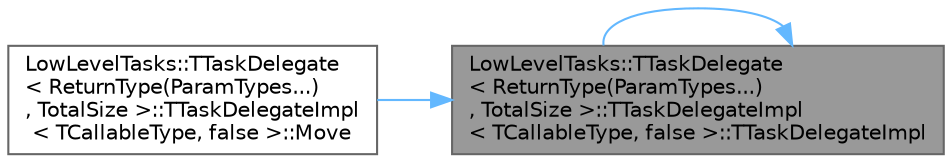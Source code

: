 digraph "LowLevelTasks::TTaskDelegate&lt; ReturnType(ParamTypes...), TotalSize &gt;::TTaskDelegateImpl&lt; TCallableType, false &gt;::TTaskDelegateImpl"
{
 // INTERACTIVE_SVG=YES
 // LATEX_PDF_SIZE
  bgcolor="transparent";
  edge [fontname=Helvetica,fontsize=10,labelfontname=Helvetica,labelfontsize=10];
  node [fontname=Helvetica,fontsize=10,shape=box,height=0.2,width=0.4];
  rankdir="RL";
  Node1 [id="Node000001",label="LowLevelTasks::TTaskDelegate\l\< ReturnType(ParamTypes...)\l, TotalSize \>::TTaskDelegateImpl\l\< TCallableType, false \>::TTaskDelegateImpl",height=0.2,width=0.4,color="gray40", fillcolor="grey60", style="filled", fontcolor="black",tooltip=" "];
  Node1 -> Node1 [id="edge1_Node000001_Node000001",dir="back",color="steelblue1",style="solid",tooltip=" "];
  Node1 -> Node2 [id="edge2_Node000001_Node000002",dir="back",color="steelblue1",style="solid",tooltip=" "];
  Node2 [id="Node000002",label="LowLevelTasks::TTaskDelegate\l\< ReturnType(ParamTypes...)\l, TotalSize \>::TTaskDelegateImpl\l\< TCallableType, false \>::Move",height=0.2,width=0.4,color="grey40", fillcolor="white", style="filled",URL="$d0/da6/structLowLevelTasks_1_1TTaskDelegate_3_01ReturnType_07ParamTypes_8_8_8_08_00_01TotalSize_01_4_1_dccb8c39fbf97ed05862ece8df018c4f.html#a41b83eb536ca681227f480cb7f537ab7",tooltip=" "];
}
